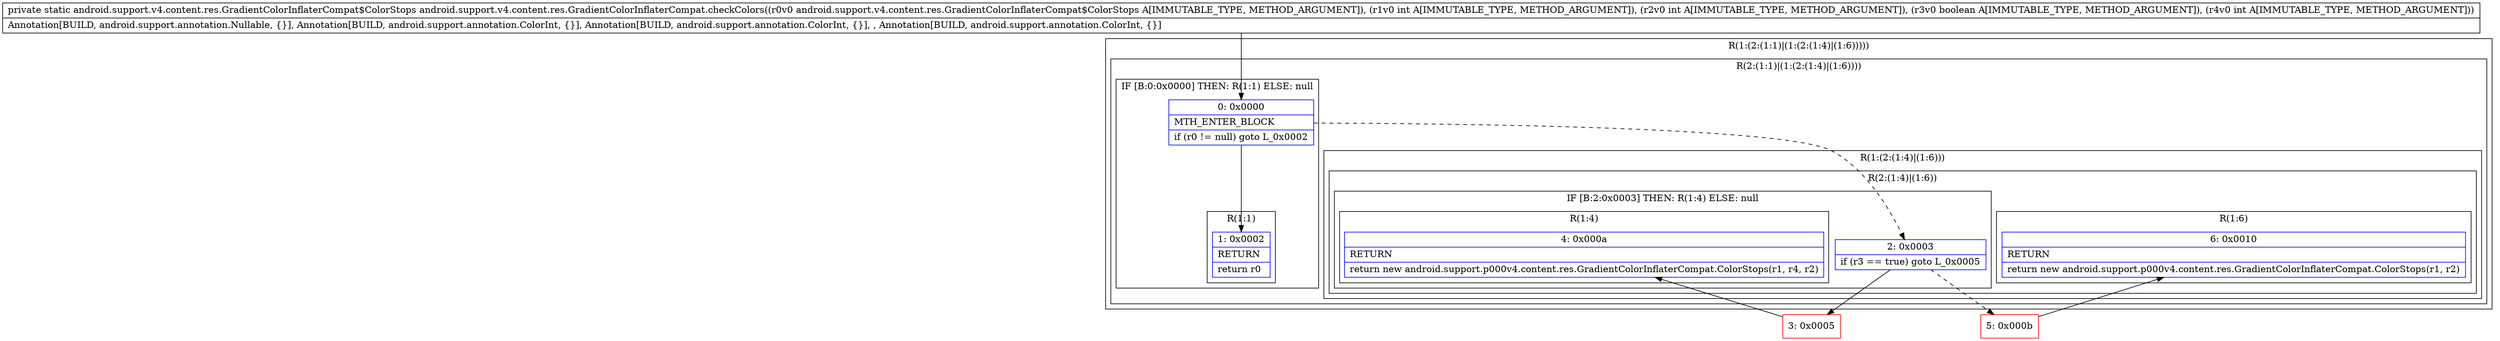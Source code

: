 digraph "CFG forandroid.support.v4.content.res.GradientColorInflaterCompat.checkColors(Landroid\/support\/v4\/content\/res\/GradientColorInflaterCompat$ColorStops;IIZI)Landroid\/support\/v4\/content\/res\/GradientColorInflaterCompat$ColorStops;" {
subgraph cluster_Region_1544546399 {
label = "R(1:(2:(1:1)|(1:(2:(1:4)|(1:6)))))";
node [shape=record,color=blue];
subgraph cluster_Region_2012455687 {
label = "R(2:(1:1)|(1:(2:(1:4)|(1:6))))";
node [shape=record,color=blue];
subgraph cluster_IfRegion_1600594411 {
label = "IF [B:0:0x0000] THEN: R(1:1) ELSE: null";
node [shape=record,color=blue];
Node_0 [shape=record,label="{0\:\ 0x0000|MTH_ENTER_BLOCK\l|if (r0 != null) goto L_0x0002\l}"];
subgraph cluster_Region_358625136 {
label = "R(1:1)";
node [shape=record,color=blue];
Node_1 [shape=record,label="{1\:\ 0x0002|RETURN\l|return r0\l}"];
}
}
subgraph cluster_Region_915304595 {
label = "R(1:(2:(1:4)|(1:6)))";
node [shape=record,color=blue];
subgraph cluster_Region_1544492766 {
label = "R(2:(1:4)|(1:6))";
node [shape=record,color=blue];
subgraph cluster_IfRegion_973151437 {
label = "IF [B:2:0x0003] THEN: R(1:4) ELSE: null";
node [shape=record,color=blue];
Node_2 [shape=record,label="{2\:\ 0x0003|if (r3 == true) goto L_0x0005\l}"];
subgraph cluster_Region_772718418 {
label = "R(1:4)";
node [shape=record,color=blue];
Node_4 [shape=record,label="{4\:\ 0x000a|RETURN\l|return new android.support.p000v4.content.res.GradientColorInflaterCompat.ColorStops(r1, r4, r2)\l}"];
}
}
subgraph cluster_Region_1807829224 {
label = "R(1:6)";
node [shape=record,color=blue];
Node_6 [shape=record,label="{6\:\ 0x0010|RETURN\l|return new android.support.p000v4.content.res.GradientColorInflaterCompat.ColorStops(r1, r2)\l}"];
}
}
}
}
}
Node_3 [shape=record,color=red,label="{3\:\ 0x0005}"];
Node_5 [shape=record,color=red,label="{5\:\ 0x000b}"];
MethodNode[shape=record,label="{private static android.support.v4.content.res.GradientColorInflaterCompat$ColorStops android.support.v4.content.res.GradientColorInflaterCompat.checkColors((r0v0 android.support.v4.content.res.GradientColorInflaterCompat$ColorStops A[IMMUTABLE_TYPE, METHOD_ARGUMENT]), (r1v0 int A[IMMUTABLE_TYPE, METHOD_ARGUMENT]), (r2v0 int A[IMMUTABLE_TYPE, METHOD_ARGUMENT]), (r3v0 boolean A[IMMUTABLE_TYPE, METHOD_ARGUMENT]), (r4v0 int A[IMMUTABLE_TYPE, METHOD_ARGUMENT]))  | Annotation[BUILD, android.support.annotation.Nullable, \{\}], Annotation[BUILD, android.support.annotation.ColorInt, \{\}], Annotation[BUILD, android.support.annotation.ColorInt, \{\}], , Annotation[BUILD, android.support.annotation.ColorInt, \{\}]\l}"];
MethodNode -> Node_0;
Node_0 -> Node_1;
Node_0 -> Node_2[style=dashed];
Node_2 -> Node_3;
Node_2 -> Node_5[style=dashed];
Node_3 -> Node_4;
Node_5 -> Node_6;
}

